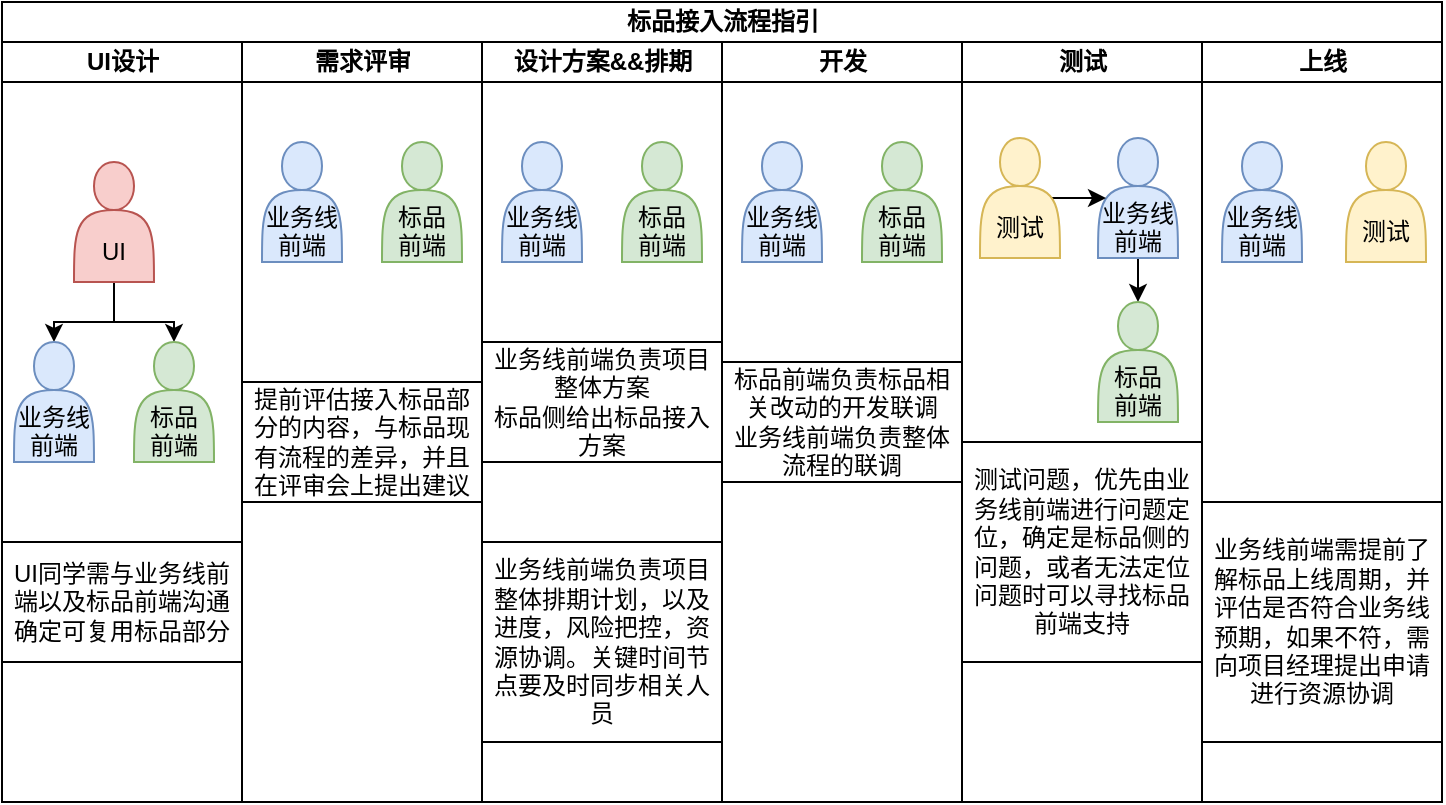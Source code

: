 <mxfile version="20.8.1" type="github">
  <diagram id="prtHgNgQTEPvFCAcTncT" name="Page-1">
    <mxGraphModel dx="1434" dy="796" grid="0" gridSize="10" guides="1" tooltips="1" connect="1" arrows="1" fold="1" page="1" pageScale="1" pageWidth="827" pageHeight="1169" math="0" shadow="0">
      <root>
        <mxCell id="0" />
        <mxCell id="1" parent="0" />
        <mxCell id="fzO1kDVEjoXicjIBNI7i-1" value="标品接入流程指引" style="swimlane;childLayout=stackLayout;resizeParent=1;resizeParentMax=0;startSize=20;html=1;" vertex="1" parent="1">
          <mxGeometry x="54" y="140" width="720" height="400" as="geometry" />
        </mxCell>
        <mxCell id="fzO1kDVEjoXicjIBNI7i-2" value="UI设计" style="swimlane;startSize=20;html=1;" vertex="1" parent="fzO1kDVEjoXicjIBNI7i-1">
          <mxGeometry y="20" width="120" height="380" as="geometry">
            <mxRectangle y="20" width="40" height="460" as="alternateBounds" />
          </mxGeometry>
        </mxCell>
        <mxCell id="fzO1kDVEjoXicjIBNI7i-13" style="edgeStyle=orthogonalEdgeStyle;rounded=0;orthogonalLoop=1;jettySize=auto;html=1;exitX=0.5;exitY=1;exitDx=0;exitDy=0;entryX=0.5;entryY=0;entryDx=0;entryDy=0;" edge="1" parent="fzO1kDVEjoXicjIBNI7i-2" source="fzO1kDVEjoXicjIBNI7i-9" target="fzO1kDVEjoXicjIBNI7i-10">
          <mxGeometry relative="1" as="geometry" />
        </mxCell>
        <mxCell id="fzO1kDVEjoXicjIBNI7i-14" style="edgeStyle=orthogonalEdgeStyle;rounded=0;orthogonalLoop=1;jettySize=auto;html=1;exitX=0.5;exitY=1;exitDx=0;exitDy=0;entryX=0.5;entryY=0;entryDx=0;entryDy=0;" edge="1" parent="fzO1kDVEjoXicjIBNI7i-2" source="fzO1kDVEjoXicjIBNI7i-9" target="fzO1kDVEjoXicjIBNI7i-11">
          <mxGeometry relative="1" as="geometry" />
        </mxCell>
        <mxCell id="fzO1kDVEjoXicjIBNI7i-9" value="&lt;br&gt;&lt;br&gt;UI" style="shape=actor;whiteSpace=wrap;html=1;fillColor=#f8cecc;strokeColor=#b85450;" vertex="1" parent="fzO1kDVEjoXicjIBNI7i-2">
          <mxGeometry x="36.0" y="60" width="40" height="60" as="geometry" />
        </mxCell>
        <mxCell id="fzO1kDVEjoXicjIBNI7i-10" value="&lt;br&gt;&lt;br&gt;业务线前端" style="shape=actor;whiteSpace=wrap;html=1;fillColor=#dae8fc;strokeColor=#6c8ebf;" vertex="1" parent="fzO1kDVEjoXicjIBNI7i-2">
          <mxGeometry x="6.0" y="150" width="40" height="60" as="geometry" />
        </mxCell>
        <mxCell id="fzO1kDVEjoXicjIBNI7i-11" value="&lt;br&gt;&lt;br&gt;标品&lt;br&gt;前端" style="shape=actor;whiteSpace=wrap;html=1;fillColor=#d5e8d4;strokeColor=#82b366;" vertex="1" parent="fzO1kDVEjoXicjIBNI7i-2">
          <mxGeometry x="66.0" y="150" width="40" height="60" as="geometry" />
        </mxCell>
        <mxCell id="fzO1kDVEjoXicjIBNI7i-16" value="&lt;span style=&quot;&quot;&gt;UI同学需与业务线前端以及标品前端沟通确定可复用标品部分&lt;/span&gt;" style="whiteSpace=wrap;html=1;" vertex="1" parent="fzO1kDVEjoXicjIBNI7i-2">
          <mxGeometry x="-4.547e-13" y="250" width="120" height="60" as="geometry" />
        </mxCell>
        <mxCell id="fzO1kDVEjoXicjIBNI7i-3" value="需求评审" style="swimlane;startSize=20;html=1;" vertex="1" parent="fzO1kDVEjoXicjIBNI7i-1">
          <mxGeometry x="120" y="20" width="120" height="380" as="geometry">
            <mxRectangle x="120" y="20" width="40" height="460" as="alternateBounds" />
          </mxGeometry>
        </mxCell>
        <mxCell id="fzO1kDVEjoXicjIBNI7i-17" value="&lt;br&gt;&lt;br&gt;业务线前端" style="shape=actor;whiteSpace=wrap;html=1;fillColor=#dae8fc;strokeColor=#6c8ebf;" vertex="1" parent="fzO1kDVEjoXicjIBNI7i-3">
          <mxGeometry x="10.0" y="50" width="40" height="60" as="geometry" />
        </mxCell>
        <mxCell id="fzO1kDVEjoXicjIBNI7i-18" value="&lt;br&gt;&lt;br&gt;标品&lt;br&gt;前端" style="shape=actor;whiteSpace=wrap;html=1;fillColor=#d5e8d4;strokeColor=#82b366;" vertex="1" parent="fzO1kDVEjoXicjIBNI7i-3">
          <mxGeometry x="70.0" y="50" width="40" height="60" as="geometry" />
        </mxCell>
        <mxCell id="fzO1kDVEjoXicjIBNI7i-19" value="提前评估接入标品部分的内容，与标品现有流程的差异，并且在评审会上提出建议" style="whiteSpace=wrap;html=1;" vertex="1" parent="fzO1kDVEjoXicjIBNI7i-3">
          <mxGeometry x="-4.547e-13" y="170" width="120" height="60" as="geometry" />
        </mxCell>
        <mxCell id="fzO1kDVEjoXicjIBNI7i-4" value="设计方案&amp;amp;&amp;amp;排期" style="swimlane;startSize=20;html=1;" vertex="1" parent="fzO1kDVEjoXicjIBNI7i-1">
          <mxGeometry x="240" y="20" width="120" height="380" as="geometry">
            <mxRectangle x="240" y="20" width="40" height="460" as="alternateBounds" />
          </mxGeometry>
        </mxCell>
        <mxCell id="fzO1kDVEjoXicjIBNI7i-20" value="&lt;br&gt;&lt;br&gt;业务线前端" style="shape=actor;whiteSpace=wrap;html=1;fillColor=#dae8fc;strokeColor=#6c8ebf;" vertex="1" parent="fzO1kDVEjoXicjIBNI7i-4">
          <mxGeometry x="10.0" y="50" width="40" height="60" as="geometry" />
        </mxCell>
        <mxCell id="fzO1kDVEjoXicjIBNI7i-21" value="&lt;br&gt;&lt;br&gt;标品&lt;br&gt;前端" style="shape=actor;whiteSpace=wrap;html=1;fillColor=#d5e8d4;strokeColor=#82b366;" vertex="1" parent="fzO1kDVEjoXicjIBNI7i-4">
          <mxGeometry x="70.0" y="50" width="40" height="60" as="geometry" />
        </mxCell>
        <mxCell id="fzO1kDVEjoXicjIBNI7i-22" value="业务线前端负责项目整体方案&lt;br&gt;标品侧给出标品接入方案" style="whiteSpace=wrap;html=1;" vertex="1" parent="fzO1kDVEjoXicjIBNI7i-4">
          <mxGeometry x="-4.547e-13" y="150" width="120" height="60" as="geometry" />
        </mxCell>
        <mxCell id="fzO1kDVEjoXicjIBNI7i-23" value="业务线前端负责项目整体排期计划，以及进度，风险把控，资源协调。关键时间节点要及时同步相关人员" style="whiteSpace=wrap;html=1;" vertex="1" parent="fzO1kDVEjoXicjIBNI7i-4">
          <mxGeometry x="-4.547e-13" y="250" width="120" height="100" as="geometry" />
        </mxCell>
        <mxCell id="fzO1kDVEjoXicjIBNI7i-5" value="开发" style="swimlane;startSize=20;html=1;" vertex="1" parent="fzO1kDVEjoXicjIBNI7i-1">
          <mxGeometry x="360" y="20" width="120" height="380" as="geometry">
            <mxRectangle x="360" y="20" width="40" height="460" as="alternateBounds" />
          </mxGeometry>
        </mxCell>
        <mxCell id="fzO1kDVEjoXicjIBNI7i-24" value="&lt;br&gt;&lt;br&gt;业务线前端" style="shape=actor;whiteSpace=wrap;html=1;fillColor=#dae8fc;strokeColor=#6c8ebf;" vertex="1" parent="fzO1kDVEjoXicjIBNI7i-5">
          <mxGeometry x="10.0" y="50" width="40" height="60" as="geometry" />
        </mxCell>
        <mxCell id="fzO1kDVEjoXicjIBNI7i-25" value="&lt;br&gt;&lt;br&gt;标品&lt;br&gt;前端" style="shape=actor;whiteSpace=wrap;html=1;fillColor=#d5e8d4;strokeColor=#82b366;" vertex="1" parent="fzO1kDVEjoXicjIBNI7i-5">
          <mxGeometry x="70.0" y="50" width="40" height="60" as="geometry" />
        </mxCell>
        <mxCell id="fzO1kDVEjoXicjIBNI7i-27" value="标品前端负责标品相关改动的开发联调&lt;br&gt;业务线前端负责整体流程的联调" style="whiteSpace=wrap;html=1;" vertex="1" parent="fzO1kDVEjoXicjIBNI7i-5">
          <mxGeometry x="-4.547e-13" y="160" width="120" height="60" as="geometry" />
        </mxCell>
        <mxCell id="fzO1kDVEjoXicjIBNI7i-6" value="测试" style="swimlane;startSize=20;html=1;" vertex="1" parent="fzO1kDVEjoXicjIBNI7i-1">
          <mxGeometry x="480" y="20" width="120" height="380" as="geometry">
            <mxRectangle x="480" y="20" width="40" height="460" as="alternateBounds" />
          </mxGeometry>
        </mxCell>
        <mxCell id="fzO1kDVEjoXicjIBNI7i-37" style="edgeStyle=orthogonalEdgeStyle;rounded=0;orthogonalLoop=1;jettySize=auto;html=1;exitX=0.5;exitY=1;exitDx=0;exitDy=0;" edge="1" parent="fzO1kDVEjoXicjIBNI7i-6" source="fzO1kDVEjoXicjIBNI7i-28" target="fzO1kDVEjoXicjIBNI7i-29">
          <mxGeometry relative="1" as="geometry" />
        </mxCell>
        <mxCell id="fzO1kDVEjoXicjIBNI7i-28" value="&lt;br&gt;&lt;br&gt;业务线前端" style="shape=actor;whiteSpace=wrap;html=1;fillColor=#dae8fc;strokeColor=#6c8ebf;" vertex="1" parent="fzO1kDVEjoXicjIBNI7i-6">
          <mxGeometry x="68.0" y="48" width="40" height="60" as="geometry" />
        </mxCell>
        <mxCell id="fzO1kDVEjoXicjIBNI7i-29" value="&lt;br&gt;&lt;br&gt;标品&lt;br&gt;前端" style="shape=actor;whiteSpace=wrap;html=1;fillColor=#d5e8d4;strokeColor=#82b366;" vertex="1" parent="fzO1kDVEjoXicjIBNI7i-6">
          <mxGeometry x="68.0" y="130" width="40" height="60" as="geometry" />
        </mxCell>
        <mxCell id="fzO1kDVEjoXicjIBNI7i-30" value="&lt;p class=&quot;sl-paragraph&quot;&gt;测试问题，优先由业务线前端进行问题定位，确定是标品侧的问题，或者无法定位问题时可以寻找标品前端支持&lt;/p&gt;" style="whiteSpace=wrap;html=1;" vertex="1" parent="fzO1kDVEjoXicjIBNI7i-6">
          <mxGeometry y="200" width="120" height="110" as="geometry" />
        </mxCell>
        <mxCell id="fzO1kDVEjoXicjIBNI7i-36" style="edgeStyle=orthogonalEdgeStyle;rounded=0;orthogonalLoop=1;jettySize=auto;html=1;exitX=0.9;exitY=0.5;exitDx=0;exitDy=0;exitPerimeter=0;entryX=0.1;entryY=0.5;entryDx=0;entryDy=0;entryPerimeter=0;" edge="1" parent="fzO1kDVEjoXicjIBNI7i-6" source="fzO1kDVEjoXicjIBNI7i-35" target="fzO1kDVEjoXicjIBNI7i-28">
          <mxGeometry relative="1" as="geometry" />
        </mxCell>
        <mxCell id="fzO1kDVEjoXicjIBNI7i-35" value="&lt;br&gt;&lt;br&gt;测试" style="shape=actor;whiteSpace=wrap;html=1;fillColor=#fff2cc;strokeColor=#d6b656;" vertex="1" parent="fzO1kDVEjoXicjIBNI7i-6">
          <mxGeometry x="9.0" y="48" width="40" height="60" as="geometry" />
        </mxCell>
        <mxCell id="fzO1kDVEjoXicjIBNI7i-7" value="上线" style="swimlane;startSize=20;html=1;" vertex="1" parent="fzO1kDVEjoXicjIBNI7i-1">
          <mxGeometry x="600" y="20" width="120" height="380" as="geometry">
            <mxRectangle x="600" y="20" width="40" height="460" as="alternateBounds" />
          </mxGeometry>
        </mxCell>
        <mxCell id="fzO1kDVEjoXicjIBNI7i-31" value="&lt;br&gt;&lt;br&gt;业务线前端" style="shape=actor;whiteSpace=wrap;html=1;fillColor=#dae8fc;strokeColor=#6c8ebf;" vertex="1" parent="fzO1kDVEjoXicjIBNI7i-7">
          <mxGeometry x="10.0" y="50" width="40" height="60" as="geometry" />
        </mxCell>
        <mxCell id="fzO1kDVEjoXicjIBNI7i-33" value="&lt;br&gt;&lt;br&gt;测试" style="shape=actor;whiteSpace=wrap;html=1;fillColor=#fff2cc;strokeColor=#d6b656;" vertex="1" parent="fzO1kDVEjoXicjIBNI7i-7">
          <mxGeometry x="72.0" y="50" width="40" height="60" as="geometry" />
        </mxCell>
        <mxCell id="fzO1kDVEjoXicjIBNI7i-34" value="业务线前端需提前了解标品上线周期，并评估是否符合业务线预期，如果不符，需向项目经理提出申请进行资源协调" style="whiteSpace=wrap;html=1;" vertex="1" parent="fzO1kDVEjoXicjIBNI7i-7">
          <mxGeometry y="230" width="120" height="120" as="geometry" />
        </mxCell>
      </root>
    </mxGraphModel>
  </diagram>
</mxfile>
